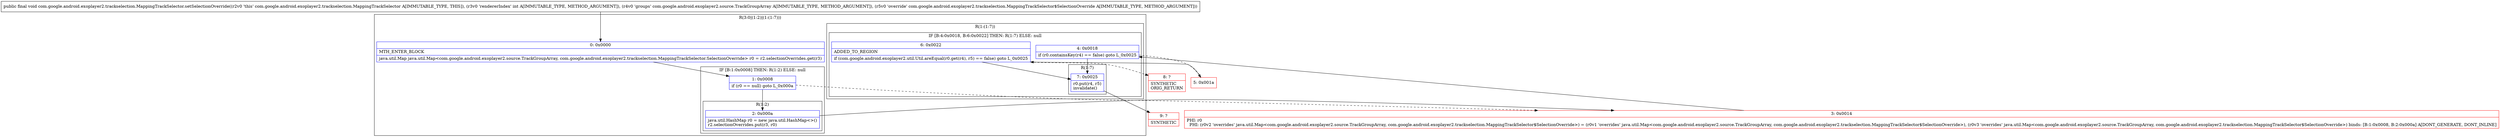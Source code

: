 digraph "CFG forcom.google.android.exoplayer2.trackselection.MappingTrackSelector.setSelectionOverride(ILcom\/google\/android\/exoplayer2\/source\/TrackGroupArray;Lcom\/google\/android\/exoplayer2\/trackselection\/MappingTrackSelector$SelectionOverride;)V" {
subgraph cluster_Region_1368625854 {
label = "R(3:0|(1:2)|(1:(1:7)))";
node [shape=record,color=blue];
Node_0 [shape=record,label="{0\:\ 0x0000|MTH_ENTER_BLOCK\l|java.util.Map java.util.Map\<com.google.android.exoplayer2.source.TrackGroupArray, com.google.android.exoplayer2.trackselection.MappingTrackSelector.SelectionOverride\> r0 = r2.selectionOverrides.get(r3)\l}"];
subgraph cluster_IfRegion_422590567 {
label = "IF [B:1:0x0008] THEN: R(1:2) ELSE: null";
node [shape=record,color=blue];
Node_1 [shape=record,label="{1\:\ 0x0008|if (r0 == null) goto L_0x000a\l}"];
subgraph cluster_Region_1588117241 {
label = "R(1:2)";
node [shape=record,color=blue];
Node_2 [shape=record,label="{2\:\ 0x000a|java.util.HashMap r0 = new java.util.HashMap\<\>()\lr2.selectionOverrides.put(r3, r0)\l}"];
}
}
subgraph cluster_Region_1140534098 {
label = "R(1:(1:7))";
node [shape=record,color=blue];
subgraph cluster_IfRegion_1384588631 {
label = "IF [B:4:0x0018, B:6:0x0022] THEN: R(1:7) ELSE: null";
node [shape=record,color=blue];
Node_4 [shape=record,label="{4\:\ 0x0018|if (r0.containsKey(r4) == false) goto L_0x0025\l}"];
Node_6 [shape=record,label="{6\:\ 0x0022|ADDED_TO_REGION\l|if (com.google.android.exoplayer2.util.Util.areEqual(r0.get(r4), r5) == false) goto L_0x0025\l}"];
subgraph cluster_Region_533482459 {
label = "R(1:7)";
node [shape=record,color=blue];
Node_7 [shape=record,label="{7\:\ 0x0025|r0.put(r4, r5)\linvalidate()\l}"];
}
}
}
}
Node_3 [shape=record,color=red,label="{3\:\ 0x0014|PHI: r0 \l  PHI: (r0v2 'overrides' java.util.Map\<com.google.android.exoplayer2.source.TrackGroupArray, com.google.android.exoplayer2.trackselection.MappingTrackSelector$SelectionOverride\>) = (r0v1 'overrides' java.util.Map\<com.google.android.exoplayer2.source.TrackGroupArray, com.google.android.exoplayer2.trackselection.MappingTrackSelector$SelectionOverride\>), (r0v3 'overrides' java.util.Map\<com.google.android.exoplayer2.source.TrackGroupArray, com.google.android.exoplayer2.trackselection.MappingTrackSelector$SelectionOverride\>) binds: [B:1:0x0008, B:2:0x000a] A[DONT_GENERATE, DONT_INLINE]\l}"];
Node_5 [shape=record,color=red,label="{5\:\ 0x001a}"];
Node_8 [shape=record,color=red,label="{8\:\ ?|SYNTHETIC\lORIG_RETURN\l}"];
Node_9 [shape=record,color=red,label="{9\:\ ?|SYNTHETIC\l}"];
MethodNode[shape=record,label="{public final void com.google.android.exoplayer2.trackselection.MappingTrackSelector.setSelectionOverride((r2v0 'this' com.google.android.exoplayer2.trackselection.MappingTrackSelector A[IMMUTABLE_TYPE, THIS]), (r3v0 'rendererIndex' int A[IMMUTABLE_TYPE, METHOD_ARGUMENT]), (r4v0 'groups' com.google.android.exoplayer2.source.TrackGroupArray A[IMMUTABLE_TYPE, METHOD_ARGUMENT]), (r5v0 'override' com.google.android.exoplayer2.trackselection.MappingTrackSelector$SelectionOverride A[IMMUTABLE_TYPE, METHOD_ARGUMENT])) }"];
MethodNode -> Node_0;
Node_0 -> Node_1;
Node_1 -> Node_2;
Node_1 -> Node_3[style=dashed];
Node_2 -> Node_3;
Node_4 -> Node_5[style=dashed];
Node_4 -> Node_7;
Node_6 -> Node_7;
Node_6 -> Node_8[style=dashed];
Node_7 -> Node_9;
Node_3 -> Node_4;
Node_5 -> Node_6;
}

